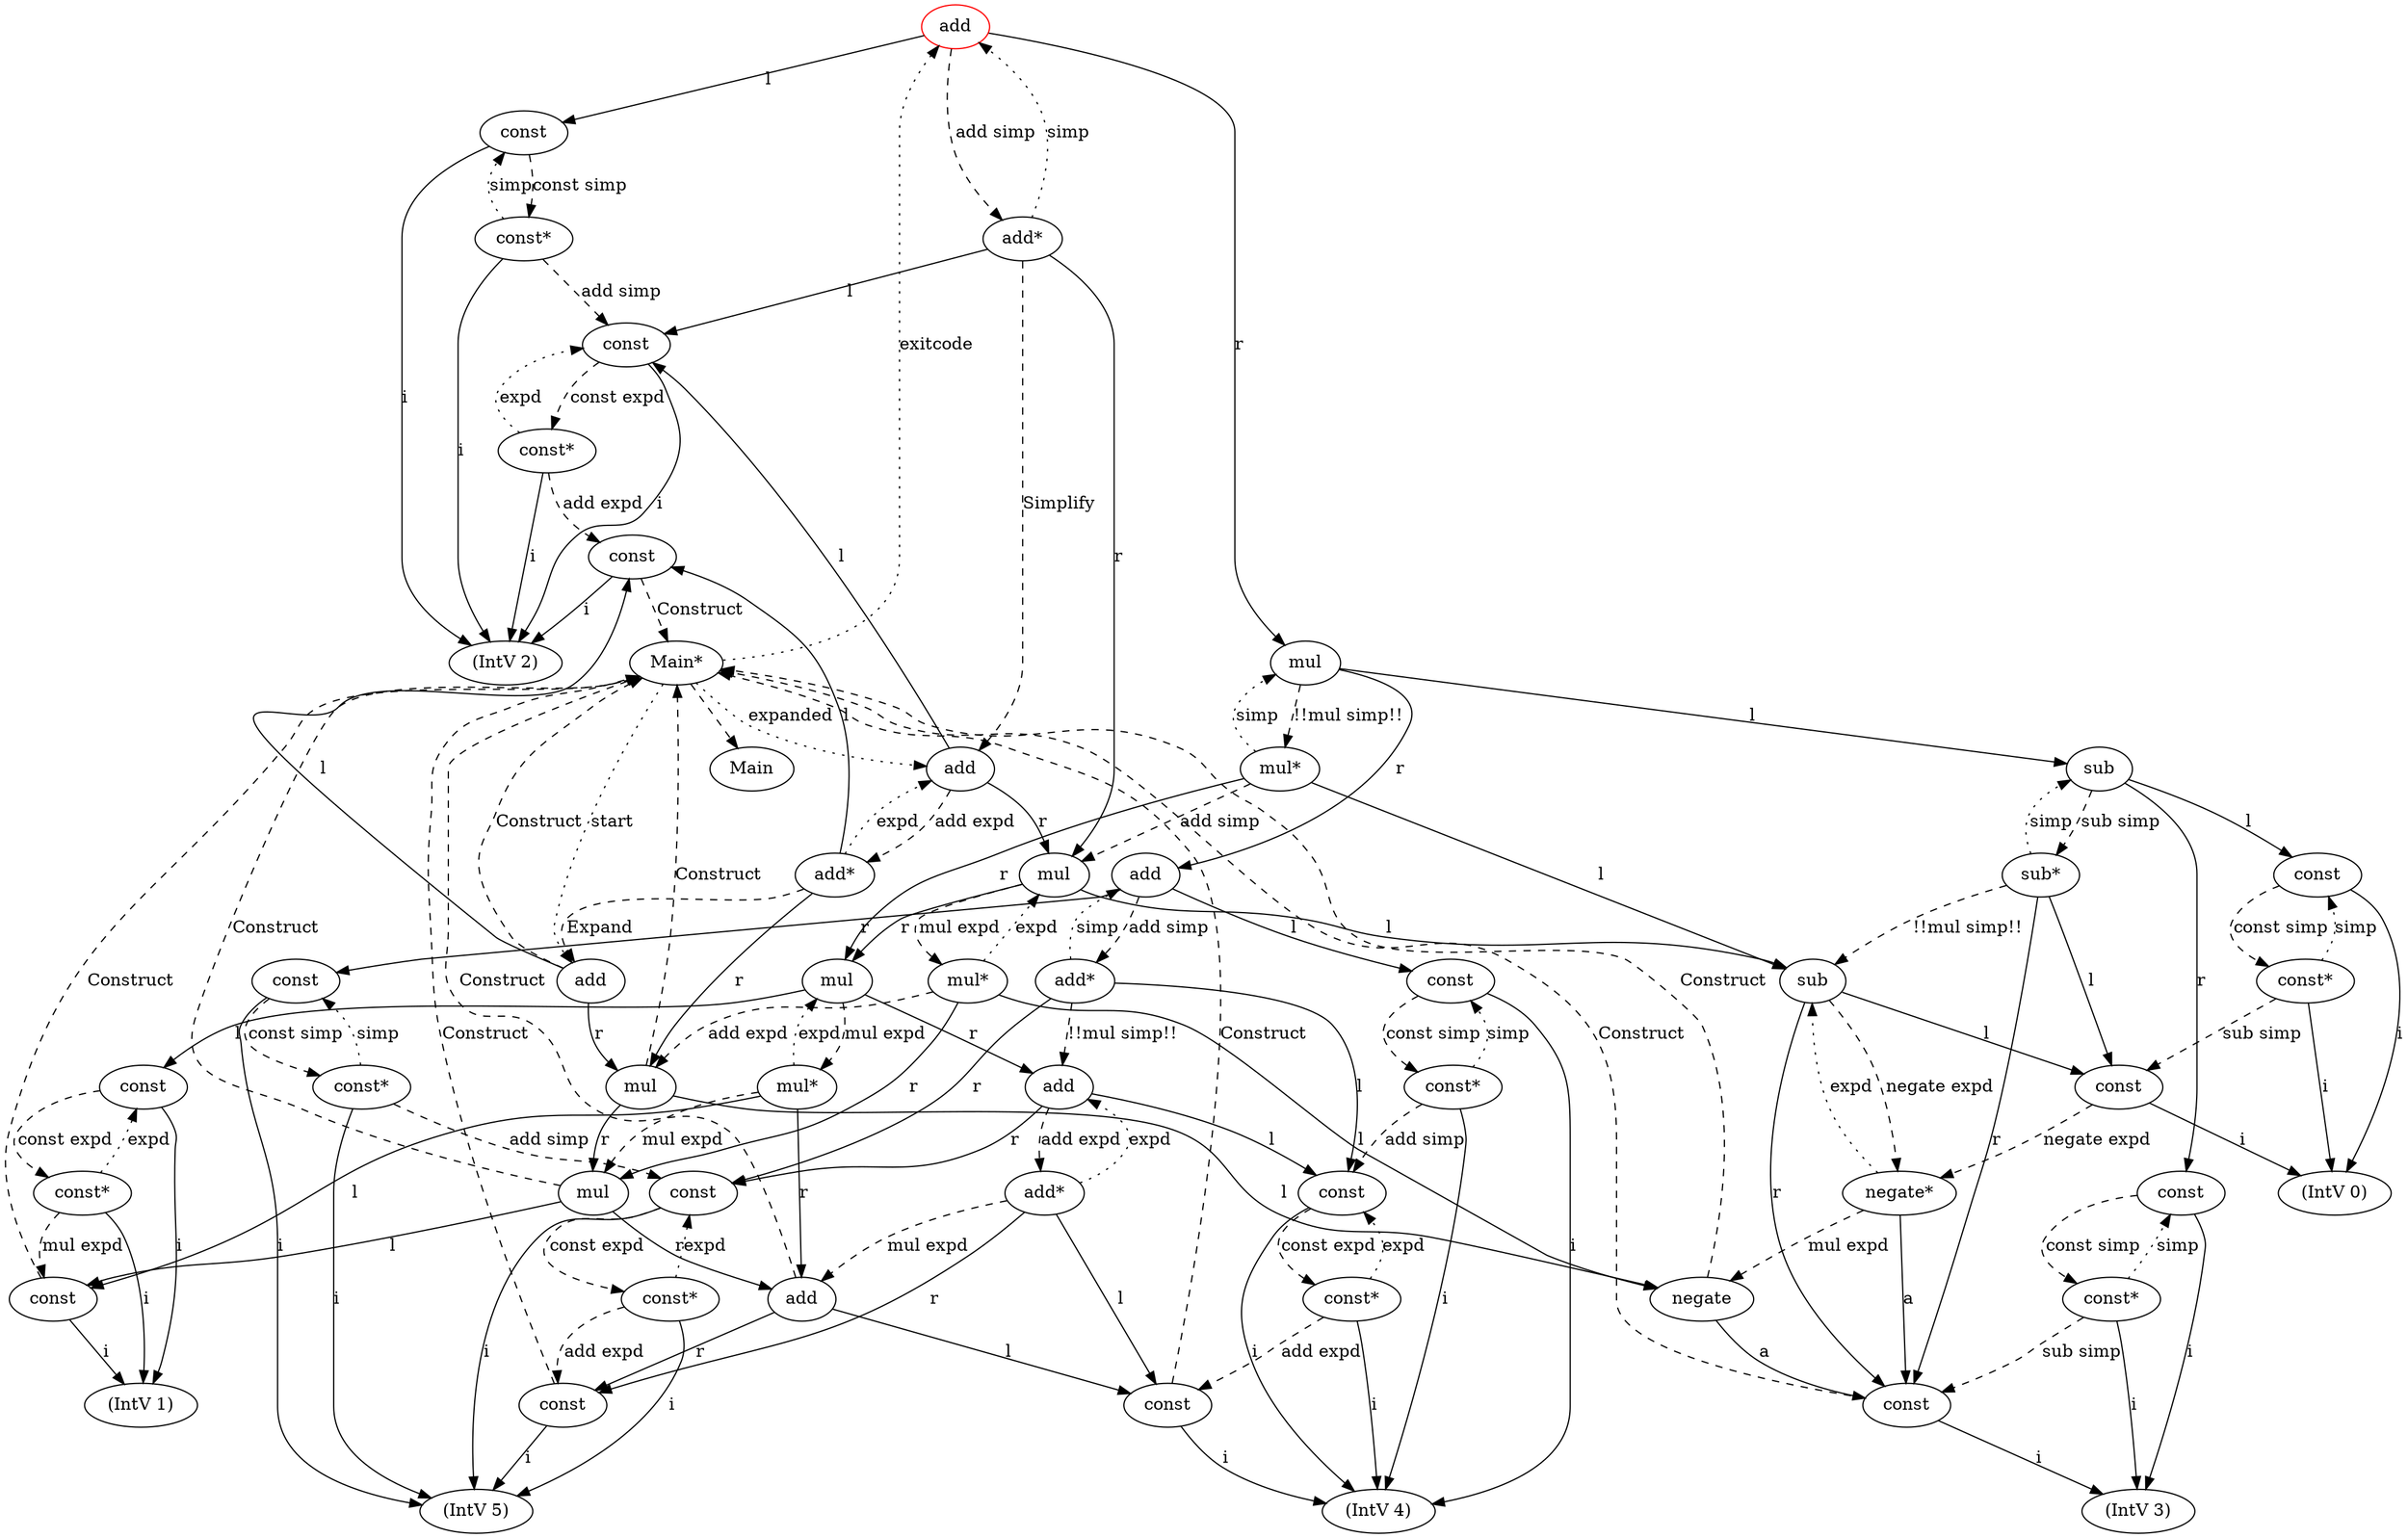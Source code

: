 digraph {
n0 [label="add" color=red];
n1 [label="const" ];
n2 [label="(IntV 2)" ];
n1 -> n2 [label="i"];
n3 [label="const*" ];
n3 -> n2 [label="i"];
n4 [label="const" ];
n4 -> n2 [label="i"];
n5 [label="const*" ];
n5 -> n2 [label="i"];
n6 [label="const" ];
n6 -> n2 [label="i"];
n7 [label="Main*" ];
n8 [label="Main" ];
n7 -> n8 [style=dashed ];
n7 -> n0 [style=dotted label="exitcode"];
n9 [label="add" ];
n9 -> n4 [label="l"];
n10 [label="mul" ];
n11 [label="sub" ];
n12 [label="const" ];
n13 [label="(IntV 0)" ];
n12 -> n13 [label="i"];
n14 [label="negate*" ];
n15 [label="const" ];
n16 [label="(IntV 3)" ];
n15 -> n16 [label="i"];
n15 -> n7 [style=dashed label="Construct"];
n14 -> n15 [label="a"];
n17 [label="negate" ];
n17 -> n15 [label="a"];
n17 -> n7 [style=dashed label="Construct"];
n14 -> n17 [style=dashed label="mul expd"];
n14 -> n11 [style=dotted label="expd"];
n12 -> n14 [style=dashed label="negate expd"];
n11 -> n12 [label="l"];
n11 -> n15 [label="r"];
n11 -> n14 [style=dashed label="negate expd"];
n10 -> n11 [label="l"];
n18 [label="mul" ];
n19 [label="const" ];
n20 [label="(IntV 1)" ];
n19 -> n20 [label="i"];
n21 [label="const*" ];
n21 -> n20 [label="i"];
n22 [label="const" ];
n22 -> n20 [label="i"];
n22 -> n7 [style=dashed label="Construct"];
n21 -> n22 [style=dashed label="mul expd"];
n21 -> n19 [style=dotted label="expd"];
n19 -> n21 [style=dashed label="const expd"];
n18 -> n19 [label="l"];
n23 [label="add" ];
n24 [label="const" ];
n25 [label="(IntV 4)" ];
n24 -> n25 [label="i"];
n26 [label="const*" ];
n26 -> n25 [label="i"];
n27 [label="const" ];
n27 -> n25 [label="i"];
n27 -> n7 [style=dashed label="Construct"];
n26 -> n27 [style=dashed label="add expd"];
n26 -> n24 [style=dotted label="expd"];
n24 -> n26 [style=dashed label="const expd"];
n23 -> n24 [label="l"];
n28 [label="const" ];
n29 [label="(IntV 5)" ];
n28 -> n29 [label="i"];
n30 [label="const*" ];
n30 -> n29 [label="i"];
n31 [label="const" ];
n31 -> n29 [label="i"];
n31 -> n7 [style=dashed label="Construct"];
n30 -> n31 [style=dashed label="add expd"];
n30 -> n28 [style=dotted label="expd"];
n28 -> n30 [style=dashed label="const expd"];
n23 -> n28 [label="r"];
n32 [label="add*" ];
n32 -> n27 [label="l"];
n32 -> n31 [label="r"];
n33 [label="add" ];
n33 -> n27 [label="l"];
n33 -> n31 [label="r"];
n33 -> n7 [style=dashed label="Construct"];
n32 -> n33 [style=dashed label="mul expd"];
n32 -> n23 [style=dotted label="expd"];
n23 -> n32 [style=dashed label="add expd"];
n18 -> n23 [label="r"];
n34 [label="mul*" ];
n34 -> n22 [label="l"];
n34 -> n33 [label="r"];
n35 [label="mul" ];
n35 -> n22 [label="l"];
n35 -> n33 [label="r"];
n35 -> n7 [style=dashed label="Construct"];
n34 -> n35 [style=dashed label="mul expd"];
n34 -> n18 [style=dotted label="expd"];
n18 -> n34 [style=dashed label="mul expd"];
n10 -> n18 [label="r"];
n36 [label="mul*" ];
n36 -> n17 [label="l"];
n36 -> n35 [label="r"];
n37 [label="mul" ];
n37 -> n17 [label="l"];
n37 -> n35 [label="r"];
n37 -> n7 [style=dashed label="Construct"];
n36 -> n37 [style=dashed label="add expd"];
n36 -> n10 [style=dotted label="expd"];
n10 -> n36 [style=dashed label="mul expd"];
n9 -> n10 [label="r"];
n38 [label="add*" ];
n38 -> n6 [label="l"];
n38 -> n37 [label="r"];
n39 [label="add" ];
n39 -> n6 [label="l"];
n39 -> n37 [label="r"];
n39 -> n7 [style=dashed label="Construct"];
n38 -> n39 [style=dashed label="Expand"];
n38 -> n9 [style=dotted label="expd"];
n9 -> n38 [style=dashed label="add expd"];
n7 -> n9 [style=dotted label="expanded"];
n7 -> n39 [style=dotted label="start"];
n6 -> n7 [style=dashed label="Construct"];
n5 -> n6 [style=dashed label="add expd"];
n5 -> n4 [style=dotted label="expd"];
n4 -> n5 [style=dashed label="const expd"];
n3 -> n4 [style=dashed label="add simp"];
n3 -> n1 [style=dotted label="simp"];
n1 -> n3 [style=dashed label="const simp"];
n0 -> n1 [label="l"];
n40 [label="mul" ];
n41 [label="sub" ];
n42 [label="const" ];
n42 -> n13 [label="i"];
n43 [label="const*" ];
n43 -> n13 [label="i"];
n43 -> n12 [style=dashed label="sub simp"];
n43 -> n42 [style=dotted label="simp"];
n42 -> n43 [style=dashed label="const simp"];
n41 -> n42 [label="l"];
n44 [label="const" ];
n44 -> n16 [label="i"];
n45 [label="const*" ];
n45 -> n16 [label="i"];
n45 -> n15 [style=dashed label="sub simp"];
n45 -> n44 [style=dotted label="simp"];
n44 -> n45 [style=dashed label="const simp"];
n41 -> n44 [label="r"];
n46 [label="sub*" ];
n46 -> n12 [label="l"];
n46 -> n15 [label="r"];
n46 -> n11 [style=dashed label="!!mul simp!!"];
n46 -> n41 [style=dotted label="simp"];
n41 -> n46 [style=dashed label="sub simp"];
n40 -> n41 [label="l"];
n47 [label="add" ];
n48 [label="const" ];
n48 -> n25 [label="i"];
n49 [label="const*" ];
n49 -> n25 [label="i"];
n49 -> n24 [style=dashed label="add simp"];
n49 -> n48 [style=dotted label="simp"];
n48 -> n49 [style=dashed label="const simp"];
n47 -> n48 [label="l"];
n50 [label="const" ];
n50 -> n29 [label="i"];
n51 [label="const*" ];
n51 -> n29 [label="i"];
n51 -> n28 [style=dashed label="add simp"];
n51 -> n50 [style=dotted label="simp"];
n50 -> n51 [style=dashed label="const simp"];
n47 -> n50 [label="r"];
n52 [label="add*" ];
n52 -> n24 [label="l"];
n52 -> n28 [label="r"];
n52 -> n23 [style=dashed label="!!mul simp!!"];
n52 -> n47 [style=dotted label="simp"];
n47 -> n52 [style=dashed label="add simp"];
n40 -> n47 [label="r"];
n53 [label="mul*" ];
n53 -> n11 [label="l"];
n53 -> n18 [label="r"];
n53 -> n10 [style=dashed label="add simp"];
n53 -> n40 [style=dotted label="simp"];
n40 -> n53 [style=dashed label="!!mul simp!!"];
n0 -> n40 [label="r"];
n54 [label="add*" ];
n54 -> n4 [label="l"];
n54 -> n10 [label="r"];
n54 -> n9 [style=dashed label="Simplify"];
n54 -> n0 [style=dotted label="simp"];
n0 -> n54 [style=dashed label="add simp"];
}
